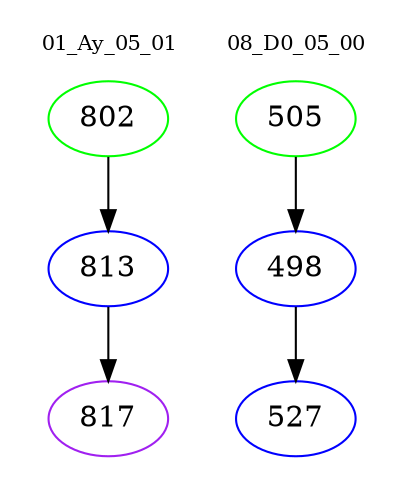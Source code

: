 digraph{
subgraph cluster_0 {
color = white
label = "01_Ay_05_01";
fontsize=10;
T0_802 [label="802", color="green"]
T0_802 -> T0_813 [color="black"]
T0_813 [label="813", color="blue"]
T0_813 -> T0_817 [color="black"]
T0_817 [label="817", color="purple"]
}
subgraph cluster_1 {
color = white
label = "08_D0_05_00";
fontsize=10;
T1_505 [label="505", color="green"]
T1_505 -> T1_498 [color="black"]
T1_498 [label="498", color="blue"]
T1_498 -> T1_527 [color="black"]
T1_527 [label="527", color="blue"]
}
}
